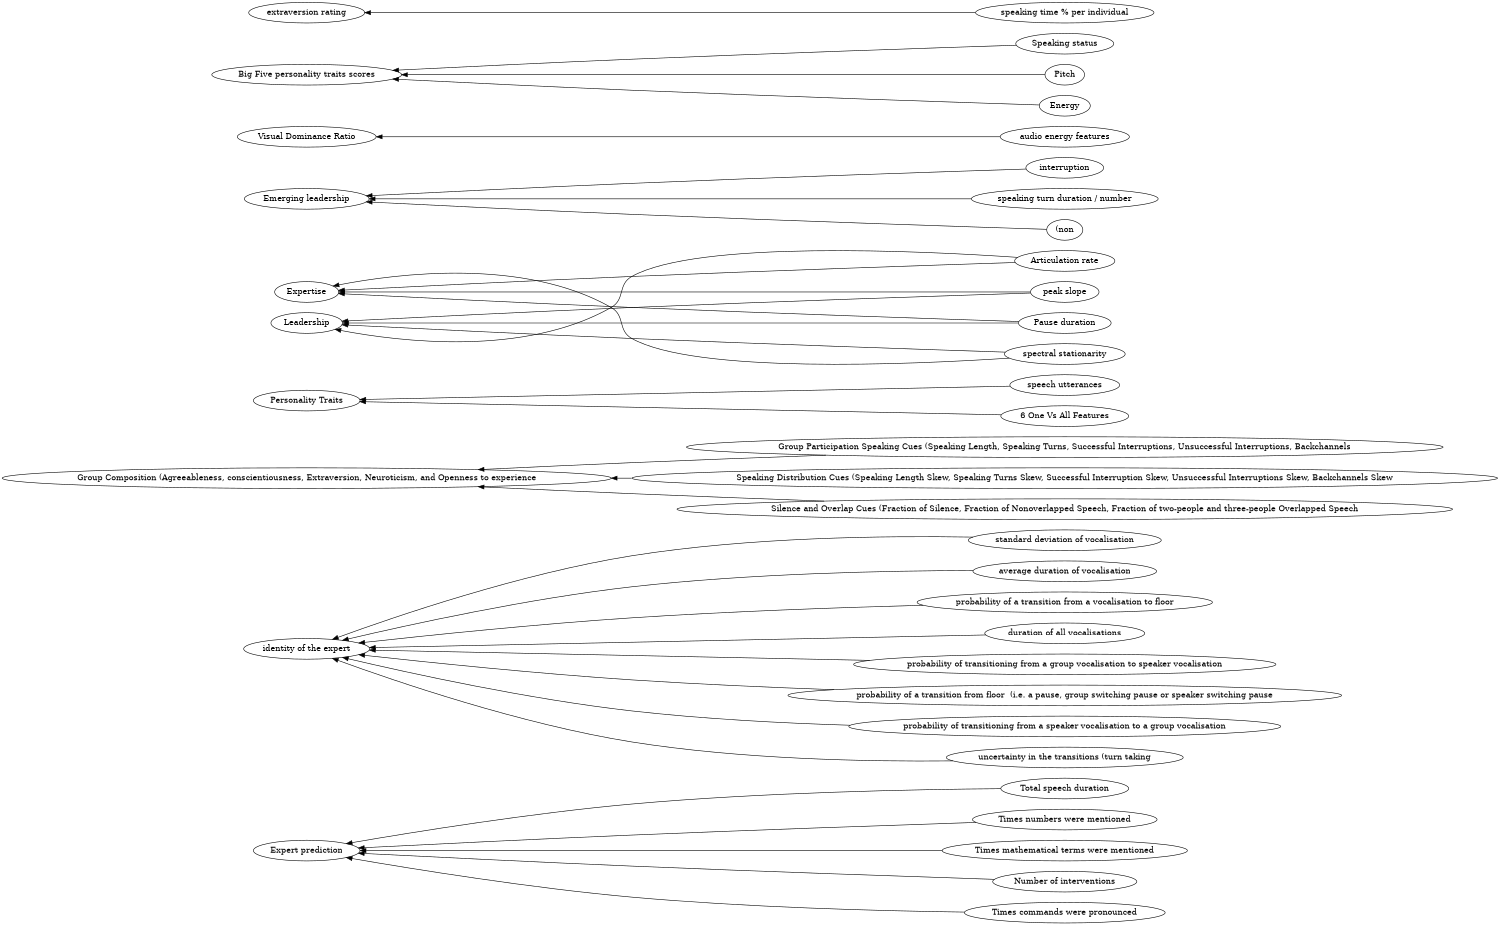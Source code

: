 digraph Test {
	rankdir=RL
	size="10,10"
	overlap=false
	splines=true
	{rank=same; "Total speech duration" "standard deviation of vocalisation" "Group Participation Speaking Cues (Speaking Length, Speaking Turns, Successful Interruptions, Unsuccessful Interruptions, Backchannels" "speech utterances" "Times numbers were mentioned" "average duration of vocalisation" "Times mathematical terms were mentioned" "probability of a transition from a vocalisation to floor" "Pause duration" "Speaking Distribution Cues (Speaking Length Skew, Speaking Turns Skew, Successful Interruption Skew, Unsuccessful Interruptions Skew, Backchannels Skew" "duration of all vocalisations" "interruption" "audio energy features" "Number of interventions" "Speaking status" "probability of transitioning from a group vocalisation to speaker vocalisation" "probability of a transition from floor  (i.e. a pause, group switching pause or speaker switching pause" "spectral stationarity" "speaking turn duration / number" "Articulation rate" "(non" "peak slope" "probability of transitioning from a speaker vocalisation to a group vocalisation" "Pitch" "speaking time % per individual" "Silence and Overlap Cues (Fraction of Silence, Fraction of Nonoverlapped Speech, Fraction of two-people and three-people Overlapped Speech" "Energy" "uncertainty in the transitions (turn taking" "6 One Vs All Features" "Times commands were pronounced";}
	{rank=same; "Personality Traits" "identity of the expert" "Visual Dominance Ratio" "Emerging leadership" "Group Composition (Agreeableness, conscientiousness, Extraversion, Neuroticism, and Openness to experience" "Expertise" "Big Five personality traits scores" "Leadership" "Expert prediction" "extraversion rating";}
	"Group Participation Speaking Cues (Speaking Length, Speaking Turns, Successful Interruptions, Unsuccessful Interruptions, Backchannels" [href="https://scholar.google.com/scholar?hl=en&q=Linking%20Speaking%20and%20Looking%20Behavior%20Patterns%20with%20Group%20Composition,%20Perception,%20and%20Performance" target=_blank]
	"Group Participation Speaking Cues (Speaking Length, Speaking Turns, Successful Interruptions, Unsuccessful Interruptions, Backchannels" -> "Group Composition (Agreeableness, conscientiousness, Extraversion, Neuroticism, and Openness to experience"
	"Silence and Overlap Cues (Fraction of Silence, Fraction of Nonoverlapped Speech, Fraction of two-people and three-people Overlapped Speech" [href="https://scholar.google.com/scholar?hl=en&q=Linking%20Speaking%20and%20Looking%20Behavior%20Patterns%20with%20Group%20Composition,%20Perception,%20and%20Performance" target=_blank]
	"Silence and Overlap Cues (Fraction of Silence, Fraction of Nonoverlapped Speech, Fraction of two-people and three-people Overlapped Speech" -> "Group Composition (Agreeableness, conscientiousness, Extraversion, Neuroticism, and Openness to experience"
	"Speaking Distribution Cues (Speaking Length Skew, Speaking Turns Skew, Successful Interruption Skew, Unsuccessful Interruptions Skew, Backchannels Skew" [href="https://scholar.google.com/scholar?hl=en&q=Linking%20Speaking%20and%20Looking%20Behavior%20Patterns%20with%20Group%20Composition,%20Perception,%20and%20Performance" target=_blank]
	"Speaking Distribution Cues (Speaking Length Skew, Speaking Turns Skew, Successful Interruption Skew, Unsuccessful Interruptions Skew, Backchannels Skew" -> "Group Composition (Agreeableness, conscientiousness, Extraversion, Neuroticism, and Openness to experience"
	"Number of interventions" [href="https://scholar.google.com/scholar?hl=en&q=Expertise%20estimation%20based%20on%20simple%20multimodal%20features" target=_blank]
	"Number of interventions" -> "Expert prediction"
	"Total speech duration" [href="https://scholar.google.com/scholar?hl=en&q=Expertise%20estimation%20based%20on%20simple%20multimodal%20features" target=_blank]
	"Total speech duration" -> "Expert prediction"
	"Times numbers were mentioned" [href="https://scholar.google.com/scholar?hl=en&q=Expertise%20estimation%20based%20on%20simple%20multimodal%20features" target=_blank]
	"Times numbers were mentioned" -> "Expert prediction"
	"Times mathematical terms were mentioned" [href="https://scholar.google.com/scholar?hl=en&q=Expertise%20estimation%20based%20on%20simple%20multimodal%20features" target=_blank]
	"Times mathematical terms were mentioned" -> "Expert prediction"
	"Times commands were pronounced" [href="https://scholar.google.com/scholar?hl=en&q=Expertise%20estimation%20based%20on%20simple%20multimodal%20features" target=_blank]
	"Times commands were pronounced" -> "Expert prediction"
	"Speaking status" [href="https://scholar.google.com/scholar?hl=en&q=Personality%20Trait%20Classification%20via%20Co-Occurrent%20Multiparty%20Multimodal%20Event%20Discovery" target=_blank]
	"Speaking status" -> "Big Five personality traits scores"
	Pitch [href="https://scholar.google.com/scholar?hl=en&q=Personality%20Trait%20Classification%20via%20Co-Occurrent%20Multiparty%20Multimodal%20Event%20Discovery" target=_blank]
	Pitch -> "Big Five personality traits scores"
	Energy [href="https://scholar.google.com/scholar?hl=en&q=Personality%20Trait%20Classification%20via%20Co-Occurrent%20Multiparty%20Multimodal%20Event%20Discovery" target=_blank]
	Energy -> "Big Five personality traits scores"
	"duration of all vocalisations" [href="https://scholar.google.com/scholar?hl=en&q=Automatic%20identification%20of%20experts%20and%20performance%20prediction%20in%20the%20multimodal%20math%20data%20corpus%20through%20analysis%20of%20speech%20interaction." target=_blank]
	"duration of all vocalisations" -> "identity of the expert"
	"average duration of vocalisation" [href="https://scholar.google.com/scholar?hl=en&q=Automatic%20identification%20of%20experts%20and%20performance%20prediction%20in%20the%20multimodal%20math%20data%20corpus%20through%20analysis%20of%20speech%20interaction." target=_blank]
	"average duration of vocalisation" -> "identity of the expert"
	"standard deviation of vocalisation" [href="https://scholar.google.com/scholar?hl=en&q=Automatic%20identification%20of%20experts%20and%20performance%20prediction%20in%20the%20multimodal%20math%20data%20corpus%20through%20analysis%20of%20speech%20interaction." target=_blank]
	"standard deviation of vocalisation" -> "identity of the expert"
	"probability of a transition from floor  (i.e. a pause, group switching pause or speaker switching pause" [href="https://scholar.google.com/scholar?hl=en&q=Automatic%20identification%20of%20experts%20and%20performance%20prediction%20in%20the%20multimodal%20math%20data%20corpus%20through%20analysis%20of%20speech%20interaction." target=_blank]
	"probability of a transition from floor  (i.e. a pause, group switching pause or speaker switching pause" -> "identity of the expert"
	"probability of a transition from a vocalisation to floor" [href="https://scholar.google.com/scholar?hl=en&q=Automatic%20identification%20of%20experts%20and%20performance%20prediction%20in%20the%20multimodal%20math%20data%20corpus%20through%20analysis%20of%20speech%20interaction." target=_blank]
	"probability of a transition from a vocalisation to floor" -> "identity of the expert"
	"probability of transitioning from a group vocalisation to speaker vocalisation" [href="https://scholar.google.com/scholar?hl=en&q=Automatic%20identification%20of%20experts%20and%20performance%20prediction%20in%20the%20multimodal%20math%20data%20corpus%20through%20analysis%20of%20speech%20interaction." target=_blank]
	"probability of transitioning from a group vocalisation to speaker vocalisation" -> "identity of the expert"
	"probability of transitioning from a speaker vocalisation to a group vocalisation" [href="https://scholar.google.com/scholar?hl=en&q=Automatic%20identification%20of%20experts%20and%20performance%20prediction%20in%20the%20multimodal%20math%20data%20corpus%20through%20analysis%20of%20speech%20interaction." target=_blank]
	"probability of transitioning from a speaker vocalisation to a group vocalisation" -> "identity of the expert"
	"uncertainty in the transitions (turn taking" [href="https://scholar.google.com/scholar?hl=en&q=Automatic%20identification%20of%20experts%20and%20performance%20prediction%20in%20the%20multimodal%20math%20data%20corpus%20through%20analysis%20of%20speech%20interaction." target=_blank]
	"uncertainty in the transitions (turn taking" -> "identity of the expert"
	"6 One Vs All Features" [href="https://scholar.google.com/scholar?hl=en&q=Personality%20classification%20and%20behaviour%20interpretation:%20An%20approach%20based%20on%20feature%20categories" target=_blank]
	"6 One Vs All Features" -> "Personality Traits"
	"audio energy features" [href="https://scholar.google.com/scholar?hl=en&q=Investigating%20Automatic%20Dominance%20Estimation%20in%20Groups%20From%20Visual%20Attention%20and%20Speaking%20Activity" target=_blank]
	"audio energy features" -> "Visual Dominance Ratio"
	"speech utterances" [href="https://scholar.google.com/scholar?hl=en&q=Using%20Interlocutor-Modulated%20Attention%20BLSTM%20to%20Predict%20Personality%20Traits%20in%20Small%20Group%20Interaction" target=_blank]
	"speech utterances" -> "Personality Traits"
	"Pause duration" [href="https://scholar.google.com/scholar?hl=en&q=Multimodal%20prediction%20of%20expertise%20and%20leadership%20in%20learning%20groups" target=_blank]
	"Pause duration" -> Leadership
	"Articulation rate" [href="https://scholar.google.com/scholar?hl=en&q=Multimodal%20prediction%20of%20expertise%20and%20leadership%20in%20learning%20groups" target=_blank]
	"Articulation rate" -> Leadership
	"peak slope" [href="https://scholar.google.com/scholar?hl=en&q=Multimodal%20prediction%20of%20expertise%20and%20leadership%20in%20learning%20groups" target=_blank]
	"peak slope" -> Leadership
	"spectral stationarity" [href="https://scholar.google.com/scholar?hl=en&q=Multimodal%20prediction%20of%20expertise%20and%20leadership%20in%20learning%20groups" target=_blank]
	"spectral stationarity" -> Leadership
	"peak slope" [href="https://scholar.google.com/scholar?hl=en&q=Multimodal%20prediction%20of%20expertise%20and%20leadership%20in%20learning%20groups" target=_blank]
	"peak slope" -> Expertise
	"Articulation rate" [href="https://scholar.google.com/scholar?hl=en&q=Multimodal%20prediction%20of%20expertise%20and%20leadership%20in%20learning%20groups" target=_blank]
	"Articulation rate" -> Expertise
	"Pause duration" [href="https://scholar.google.com/scholar?hl=en&q=Multimodal%20prediction%20of%20expertise%20and%20leadership%20in%20learning%20groups" target=_blank]
	"Pause duration" -> Expertise
	"spectral stationarity" [href="https://scholar.google.com/scholar?hl=en&q=Multimodal%20prediction%20of%20expertise%20and%20leadership%20in%20learning%20groups" target=_blank]
	"spectral stationarity" -> Expertise
	"(non" [href="https://scholar.google.com/scholar?hl=en&q=Moving%20as%20a%20Leader:%20Detecting%20Emergent%20Leadership%20in%20Small%20Groups%20using%20Body%20Pose" target=_blank]
	"(non" -> "Emerging leadership"
	"speaking turn duration / number" [href="https://scholar.google.com/scholar?hl=en&q=Moving%20as%20a%20Leader:%20Detecting%20Emergent%20Leadership%20in%20Small%20Groups%20using%20Body%20Pose" target=_blank]
	"speaking turn duration / number" -> "Emerging leadership"
	interruption [href="https://scholar.google.com/scholar?hl=en&q=Moving%20as%20a%20Leader:%20Detecting%20Emergent%20Leadership%20in%20Small%20Groups%20using%20Body%20Pose" target=_blank]
	interruption -> "Emerging leadership"
	"speaking time % per individual" [href="https://scholar.google.com/scholar?hl=en&q=Employing%20Social%20Gaze%20and%20Speaking%20Activity%20for%20Automatic%20Determination%20of%20the%20Extraversion%20Trait" target=_blank]
	"speaking time % per individual" -> "extraversion rating"
}
